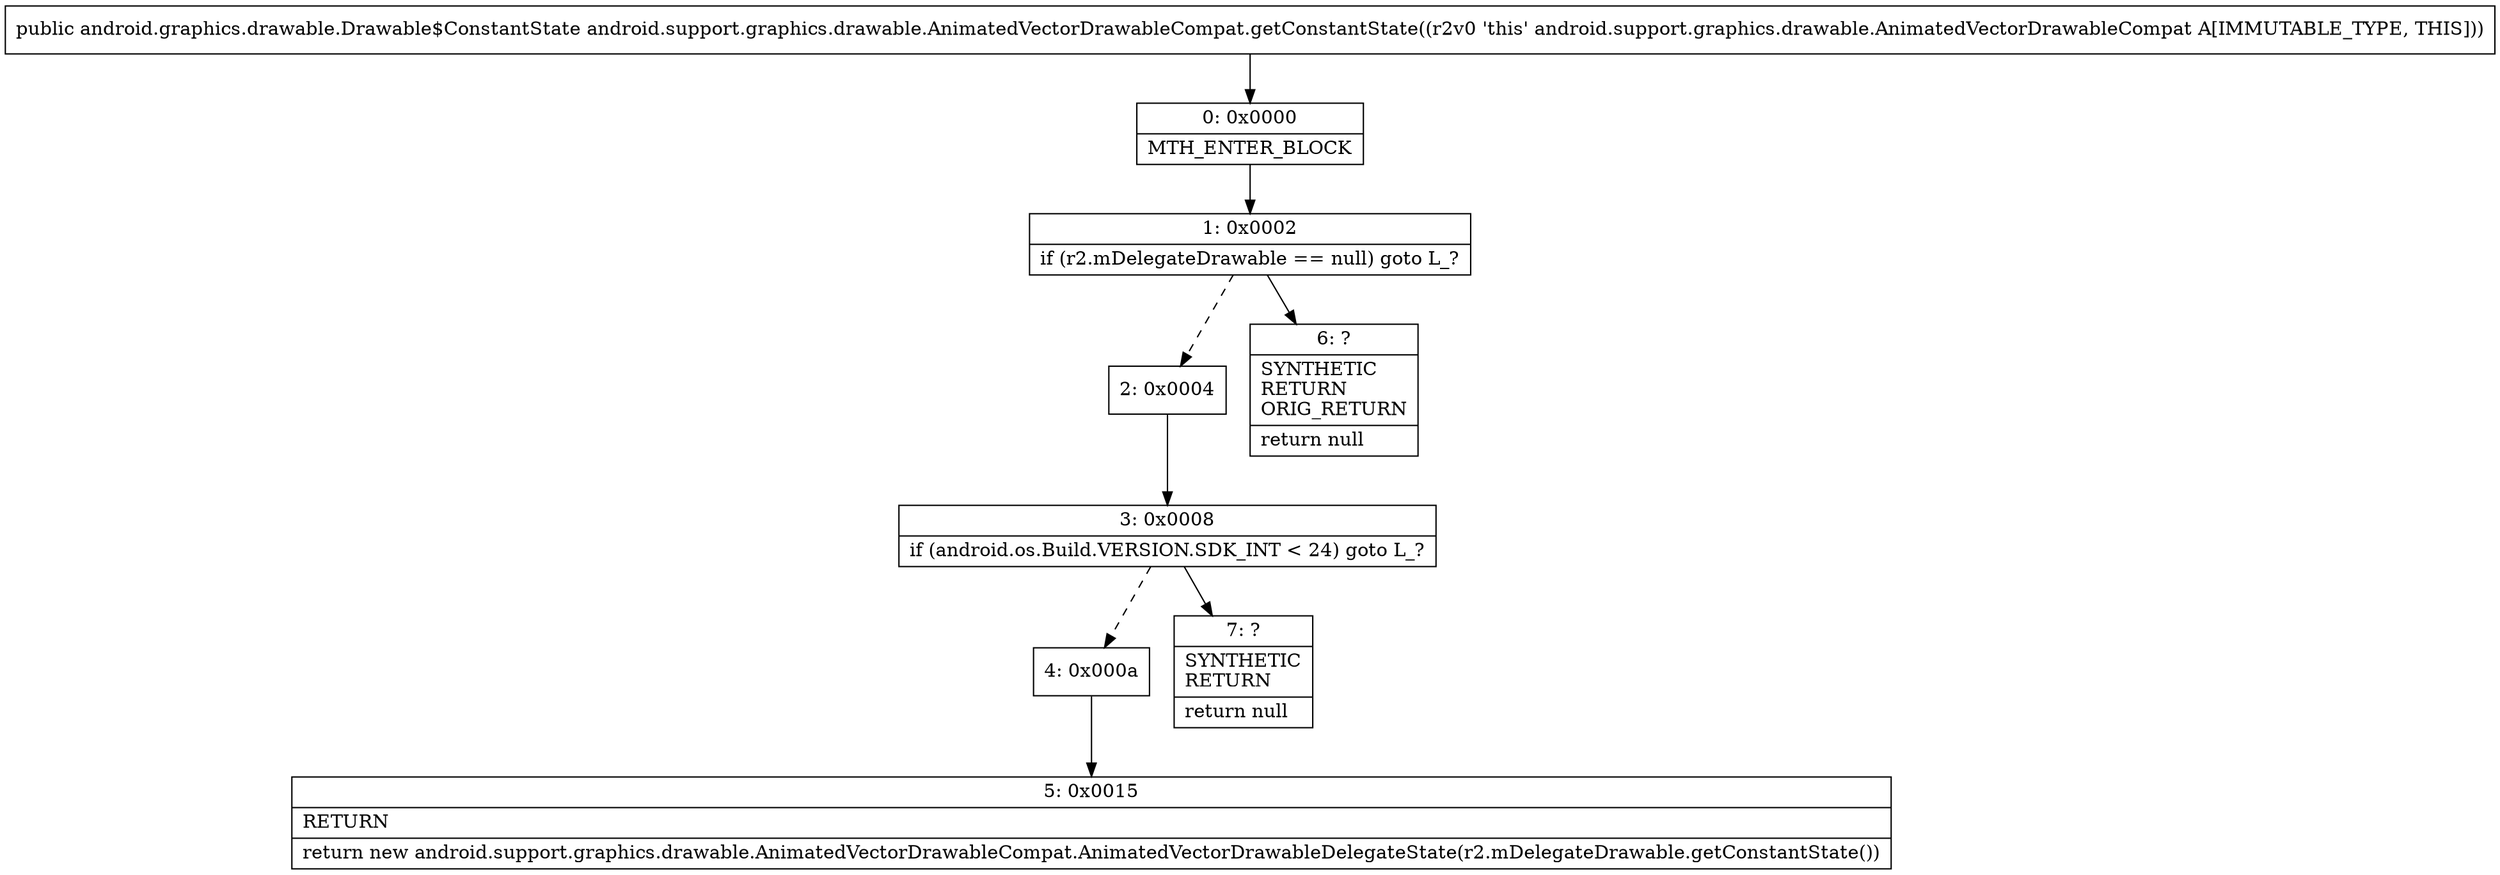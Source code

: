 digraph "CFG forandroid.support.graphics.drawable.AnimatedVectorDrawableCompat.getConstantState()Landroid\/graphics\/drawable\/Drawable$ConstantState;" {
Node_0 [shape=record,label="{0\:\ 0x0000|MTH_ENTER_BLOCK\l}"];
Node_1 [shape=record,label="{1\:\ 0x0002|if (r2.mDelegateDrawable == null) goto L_?\l}"];
Node_2 [shape=record,label="{2\:\ 0x0004}"];
Node_3 [shape=record,label="{3\:\ 0x0008|if (android.os.Build.VERSION.SDK_INT \< 24) goto L_?\l}"];
Node_4 [shape=record,label="{4\:\ 0x000a}"];
Node_5 [shape=record,label="{5\:\ 0x0015|RETURN\l|return new android.support.graphics.drawable.AnimatedVectorDrawableCompat.AnimatedVectorDrawableDelegateState(r2.mDelegateDrawable.getConstantState())\l}"];
Node_6 [shape=record,label="{6\:\ ?|SYNTHETIC\lRETURN\lORIG_RETURN\l|return null\l}"];
Node_7 [shape=record,label="{7\:\ ?|SYNTHETIC\lRETURN\l|return null\l}"];
MethodNode[shape=record,label="{public android.graphics.drawable.Drawable$ConstantState android.support.graphics.drawable.AnimatedVectorDrawableCompat.getConstantState((r2v0 'this' android.support.graphics.drawable.AnimatedVectorDrawableCompat A[IMMUTABLE_TYPE, THIS])) }"];
MethodNode -> Node_0;
Node_0 -> Node_1;
Node_1 -> Node_2[style=dashed];
Node_1 -> Node_6;
Node_2 -> Node_3;
Node_3 -> Node_4[style=dashed];
Node_3 -> Node_7;
Node_4 -> Node_5;
}


